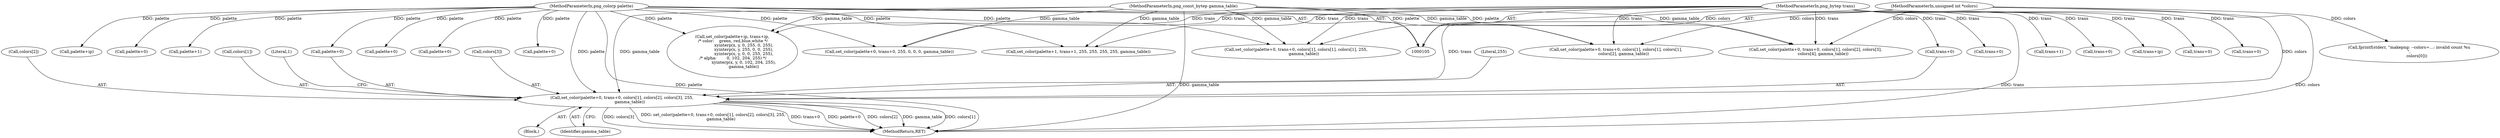 digraph "0_Android_9d4853418ab2f754c2b63e091c29c5529b8b86ca_13@array" {
"1000171" [label="(Call,set_color(palette+0, trans+0, colors[1], colors[2], colors[3], 255,\n            gamma_table))"];
"1000106" [label="(MethodParameterIn,png_colorp palette)"];
"1000107" [label="(MethodParameterIn,png_bytep trans)"];
"1000110" [label="(MethodParameterIn,unsigned int *colors)"];
"1000109" [label="(MethodParameterIn,png_const_bytep gamma_table)"];
"1000106" [label="(MethodParameterIn,png_colorp palette)"];
"1000292" [label="(Call,trans+ip)"];
"1000328" [label="(MethodReturn,RET)"];
"1000288" [label="(Call,set_color(palette+ip, trans+ip,\n /* color:    green, red,blue,white */\n                  xyinterp(x, y, 0, 255, 0, 255),\n                  xyinterp(x, y, 255, 0, 0, 255),\n                  xyinterp(x, y, 0, 0, 255, 255),\n /* alpha:        0, 102, 204, 255) */\n                  xyinterp(x, y, 0, 102, 204, 255),\n                  gamma_table))"];
"1000232" [label="(Call,set_color(palette+1, trans+1, 255, 255, 255, 255, gamma_table))"];
"1000116" [label="(Block,)"];
"1000152" [label="(Call,trans+0)"];
"1000148" [label="(Call,set_color(palette+0, trans+0, colors[1], colors[1], colors[1],\n            colors[2], gamma_table))"];
"1000118" [label="(Call,fprintf(stderr, \"makepng: --colors=...: invalid count %u\n\",\n            colors[0]))"];
"1000233" [label="(Call,palette+1)"];
"1000192" [label="(Call,set_color(palette+0, trans+0, colors[1], colors[2], colors[3],\n            colors[4], gamma_table))"];
"1000187" [label="(Literal,255)"];
"1000128" [label="(Call,palette+0)"];
"1000107" [label="(MethodParameterIn,png_bytep trans)"];
"1000224" [label="(Call,trans+0)"];
"1000221" [label="(Call,palette+0)"];
"1000109" [label="(MethodParameterIn,png_const_bytep gamma_table)"];
"1000181" [label="(Call,colors[2])"];
"1000110" [label="(MethodParameterIn,unsigned int *colors)"];
"1000193" [label="(Call,palette+0)"];
"1000171" [label="(Call,set_color(palette+0, trans+0, colors[1], colors[2], colors[3], 255,\n            gamma_table))"];
"1000131" [label="(Call,trans+0)"];
"1000178" [label="(Call,colors[1])"];
"1000190" [label="(Literal,1)"];
"1000236" [label="(Call,trans+1)"];
"1000289" [label="(Call,palette+ip)"];
"1000149" [label="(Call,palette+0)"];
"1000188" [label="(Identifier,gamma_table)"];
"1000220" [label="(Call,set_color(palette+0, trans+0, 255, 0, 0, 0, gamma_table))"];
"1000184" [label="(Call,colors[3])"];
"1000127" [label="(Call,set_color(palette+0, trans+0, colors[1], colors[1], colors[1], 255,\n            gamma_table))"];
"1000196" [label="(Call,trans+0)"];
"1000175" [label="(Call,trans+0)"];
"1000172" [label="(Call,palette+0)"];
"1000171" -> "1000116"  [label="AST: "];
"1000171" -> "1000188"  [label="CFG: "];
"1000172" -> "1000171"  [label="AST: "];
"1000175" -> "1000171"  [label="AST: "];
"1000178" -> "1000171"  [label="AST: "];
"1000181" -> "1000171"  [label="AST: "];
"1000184" -> "1000171"  [label="AST: "];
"1000187" -> "1000171"  [label="AST: "];
"1000188" -> "1000171"  [label="AST: "];
"1000190" -> "1000171"  [label="CFG: "];
"1000171" -> "1000328"  [label="DDG: palette+0"];
"1000171" -> "1000328"  [label="DDG: colors[2]"];
"1000171" -> "1000328"  [label="DDG: gamma_table"];
"1000171" -> "1000328"  [label="DDG: colors[1]"];
"1000171" -> "1000328"  [label="DDG: colors[3]"];
"1000171" -> "1000328"  [label="DDG: set_color(palette+0, trans+0, colors[1], colors[2], colors[3], 255,\n            gamma_table)"];
"1000171" -> "1000328"  [label="DDG: trans+0"];
"1000106" -> "1000171"  [label="DDG: palette"];
"1000107" -> "1000171"  [label="DDG: trans"];
"1000110" -> "1000171"  [label="DDG: colors"];
"1000109" -> "1000171"  [label="DDG: gamma_table"];
"1000106" -> "1000105"  [label="AST: "];
"1000106" -> "1000328"  [label="DDG: palette"];
"1000106" -> "1000127"  [label="DDG: palette"];
"1000106" -> "1000128"  [label="DDG: palette"];
"1000106" -> "1000148"  [label="DDG: palette"];
"1000106" -> "1000149"  [label="DDG: palette"];
"1000106" -> "1000172"  [label="DDG: palette"];
"1000106" -> "1000192"  [label="DDG: palette"];
"1000106" -> "1000193"  [label="DDG: palette"];
"1000106" -> "1000220"  [label="DDG: palette"];
"1000106" -> "1000221"  [label="DDG: palette"];
"1000106" -> "1000232"  [label="DDG: palette"];
"1000106" -> "1000233"  [label="DDG: palette"];
"1000106" -> "1000288"  [label="DDG: palette"];
"1000106" -> "1000289"  [label="DDG: palette"];
"1000107" -> "1000105"  [label="AST: "];
"1000107" -> "1000328"  [label="DDG: trans"];
"1000107" -> "1000127"  [label="DDG: trans"];
"1000107" -> "1000131"  [label="DDG: trans"];
"1000107" -> "1000148"  [label="DDG: trans"];
"1000107" -> "1000152"  [label="DDG: trans"];
"1000107" -> "1000175"  [label="DDG: trans"];
"1000107" -> "1000192"  [label="DDG: trans"];
"1000107" -> "1000196"  [label="DDG: trans"];
"1000107" -> "1000220"  [label="DDG: trans"];
"1000107" -> "1000224"  [label="DDG: trans"];
"1000107" -> "1000232"  [label="DDG: trans"];
"1000107" -> "1000236"  [label="DDG: trans"];
"1000107" -> "1000288"  [label="DDG: trans"];
"1000107" -> "1000292"  [label="DDG: trans"];
"1000110" -> "1000105"  [label="AST: "];
"1000110" -> "1000328"  [label="DDG: colors"];
"1000110" -> "1000118"  [label="DDG: colors"];
"1000110" -> "1000127"  [label="DDG: colors"];
"1000110" -> "1000148"  [label="DDG: colors"];
"1000110" -> "1000192"  [label="DDG: colors"];
"1000109" -> "1000105"  [label="AST: "];
"1000109" -> "1000328"  [label="DDG: gamma_table"];
"1000109" -> "1000127"  [label="DDG: gamma_table"];
"1000109" -> "1000148"  [label="DDG: gamma_table"];
"1000109" -> "1000192"  [label="DDG: gamma_table"];
"1000109" -> "1000220"  [label="DDG: gamma_table"];
"1000109" -> "1000232"  [label="DDG: gamma_table"];
"1000109" -> "1000288"  [label="DDG: gamma_table"];
}
